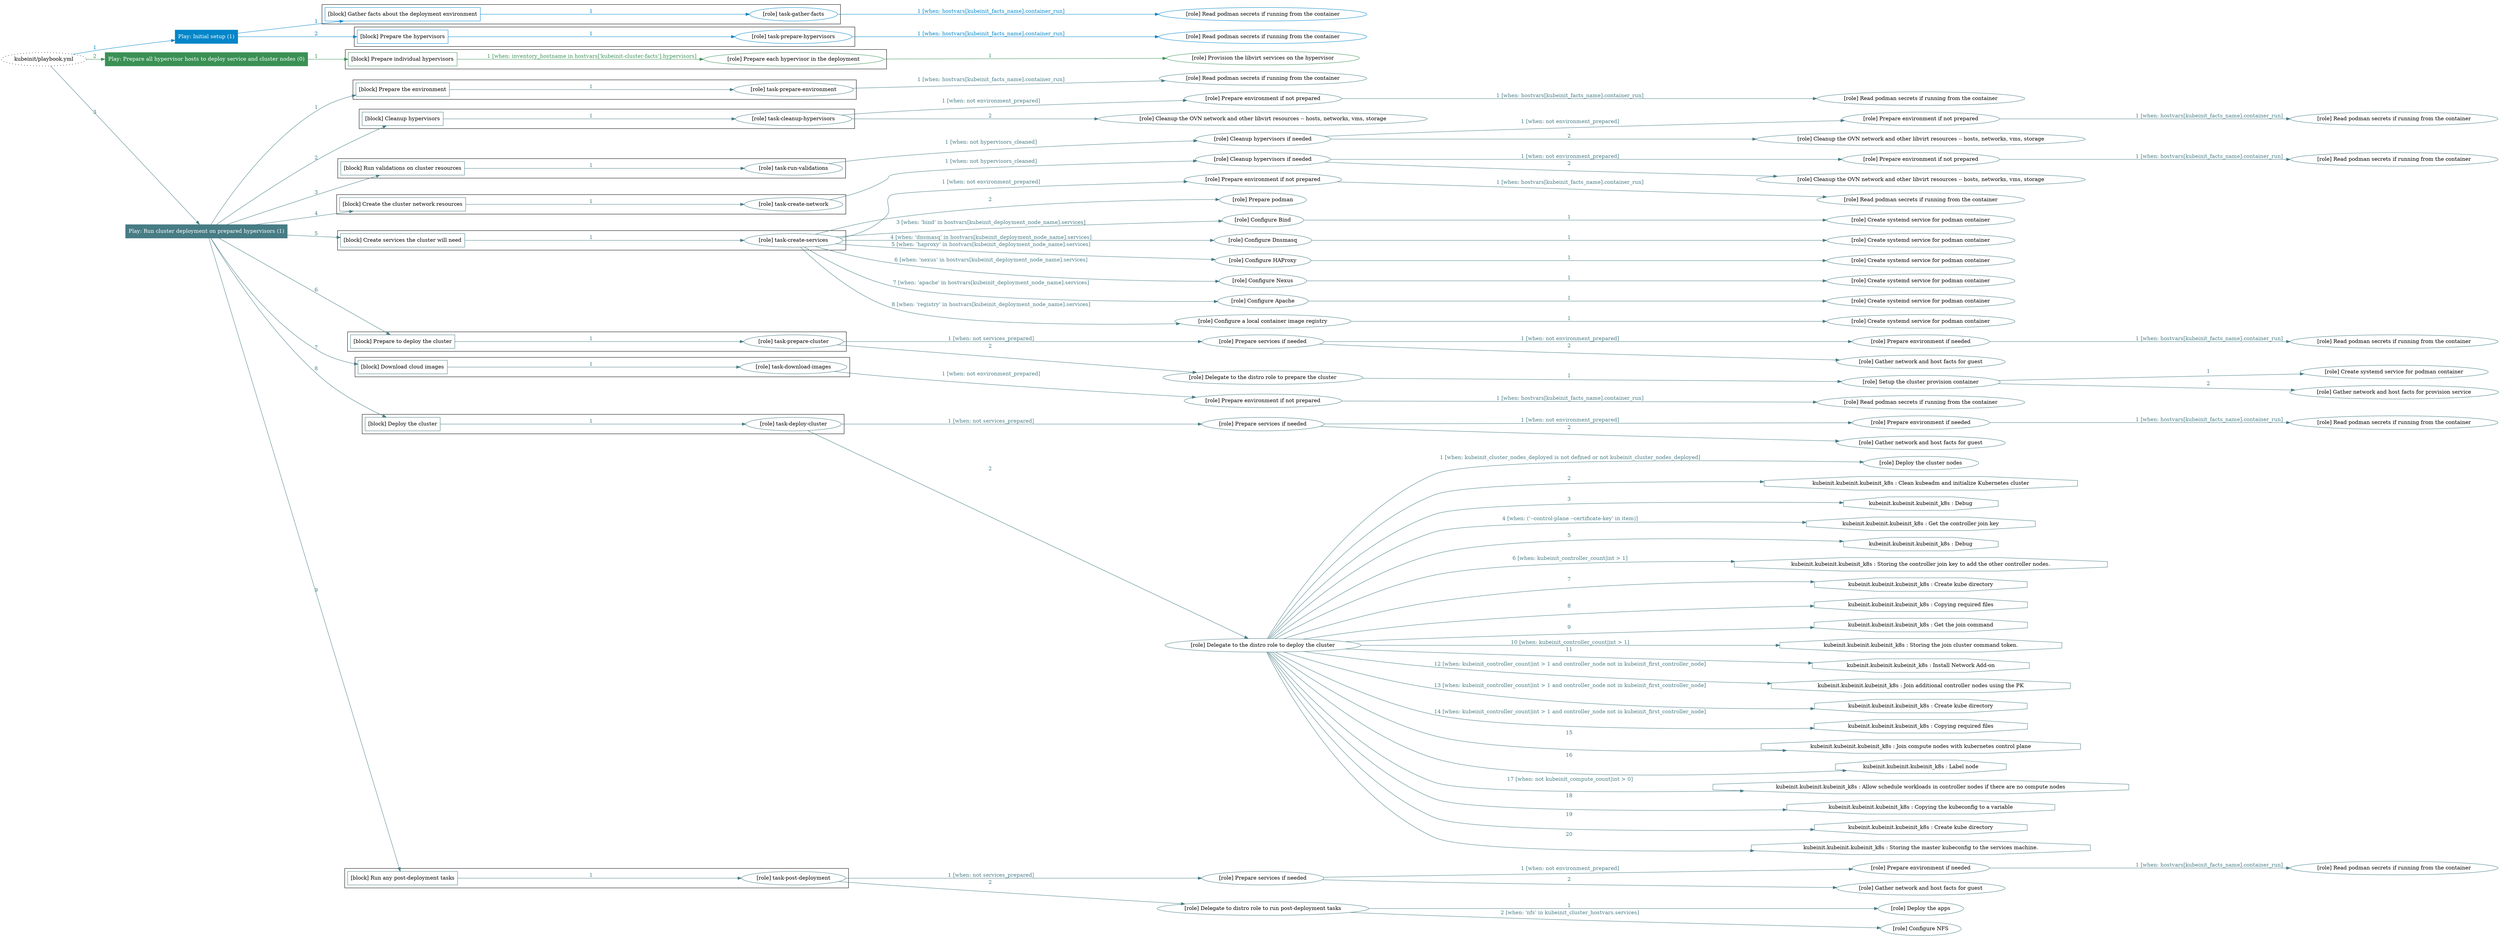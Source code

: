 digraph {
	graph [concentrate=true ordering=in rankdir=LR ratio=fill]
	edge [esep=5 sep=10]
	"kubeinit/playbook.yml" [id=root_node style=dotted]
	play_6cb588eb [label="Play: Initial setup (1)" color="#0386c9" fontcolor="#ffffff" id=play_6cb588eb shape=box style=filled tooltip=localhost]
	"kubeinit/playbook.yml" -> play_6cb588eb [label="1 " color="#0386c9" fontcolor="#0386c9" id=edge_c826baec labeltooltip="1 " tooltip="1 "]
	subgraph "Read podman secrets if running from the container" {
		role_0850a6f2 [label="[role] Read podman secrets if running from the container" color="#0386c9" id=role_0850a6f2 tooltip="Read podman secrets if running from the container"]
	}
	subgraph "task-gather-facts" {
		role_b28fa9da [label="[role] task-gather-facts" color="#0386c9" id=role_b28fa9da tooltip="task-gather-facts"]
		role_b28fa9da -> role_0850a6f2 [label="1 [when: hostvars[kubeinit_facts_name].container_run]" color="#0386c9" fontcolor="#0386c9" id=edge_661ccdca labeltooltip="1 [when: hostvars[kubeinit_facts_name].container_run]" tooltip="1 [when: hostvars[kubeinit_facts_name].container_run]"]
	}
	subgraph "Read podman secrets if running from the container" {
		role_0813ef08 [label="[role] Read podman secrets if running from the container" color="#0386c9" id=role_0813ef08 tooltip="Read podman secrets if running from the container"]
	}
	subgraph "task-prepare-hypervisors" {
		role_b59c462d [label="[role] task-prepare-hypervisors" color="#0386c9" id=role_b59c462d tooltip="task-prepare-hypervisors"]
		role_b59c462d -> role_0813ef08 [label="1 [when: hostvars[kubeinit_facts_name].container_run]" color="#0386c9" fontcolor="#0386c9" id=edge_42d465e4 labeltooltip="1 [when: hostvars[kubeinit_facts_name].container_run]" tooltip="1 [when: hostvars[kubeinit_facts_name].container_run]"]
	}
	subgraph "Play: Initial setup (1)" {
		play_6cb588eb -> block_cff8b798 [label=1 color="#0386c9" fontcolor="#0386c9" id=edge_0bc32b19 labeltooltip=1 tooltip=1]
		subgraph cluster_block_cff8b798 {
			block_cff8b798 [label="[block] Gather facts about the deployment environment" color="#0386c9" id=block_cff8b798 labeltooltip="Gather facts about the deployment environment" shape=box tooltip="Gather facts about the deployment environment"]
			block_cff8b798 -> role_b28fa9da [label="1 " color="#0386c9" fontcolor="#0386c9" id=edge_4b6f4cd3 labeltooltip="1 " tooltip="1 "]
		}
		play_6cb588eb -> block_6073adf3 [label=2 color="#0386c9" fontcolor="#0386c9" id=edge_b98c8839 labeltooltip=2 tooltip=2]
		subgraph cluster_block_6073adf3 {
			block_6073adf3 [label="[block] Prepare the hypervisors" color="#0386c9" id=block_6073adf3 labeltooltip="Prepare the hypervisors" shape=box tooltip="Prepare the hypervisors"]
			block_6073adf3 -> role_b59c462d [label="1 " color="#0386c9" fontcolor="#0386c9" id=edge_b4f8f532 labeltooltip="1 " tooltip="1 "]
		}
	}
	play_6f6f06a5 [label="Play: Prepare all hypervisor hosts to deploy service and cluster nodes (0)" color="#3b9155" fontcolor="#ffffff" id=play_6f6f06a5 shape=box style=filled tooltip="Play: Prepare all hypervisor hosts to deploy service and cluster nodes (0)"]
	"kubeinit/playbook.yml" -> play_6f6f06a5 [label="2 " color="#3b9155" fontcolor="#3b9155" id=edge_e6bb33ae labeltooltip="2 " tooltip="2 "]
	subgraph "Provision the libvirt services on the hypervisor" {
		role_9bf2bac5 [label="[role] Provision the libvirt services on the hypervisor" color="#3b9155" id=role_9bf2bac5 tooltip="Provision the libvirt services on the hypervisor"]
	}
	subgraph "Prepare each hypervisor in the deployment" {
		role_5d751ca0 [label="[role] Prepare each hypervisor in the deployment" color="#3b9155" id=role_5d751ca0 tooltip="Prepare each hypervisor in the deployment"]
		role_5d751ca0 -> role_9bf2bac5 [label="1 " color="#3b9155" fontcolor="#3b9155" id=edge_935675e4 labeltooltip="1 " tooltip="1 "]
	}
	subgraph "Play: Prepare all hypervisor hosts to deploy service and cluster nodes (0)" {
		play_6f6f06a5 -> block_b9990b09 [label=1 color="#3b9155" fontcolor="#3b9155" id=edge_5b32f33f labeltooltip=1 tooltip=1]
		subgraph cluster_block_b9990b09 {
			block_b9990b09 [label="[block] Prepare individual hypervisors" color="#3b9155" id=block_b9990b09 labeltooltip="Prepare individual hypervisors" shape=box tooltip="Prepare individual hypervisors"]
			block_b9990b09 -> role_5d751ca0 [label="1 [when: inventory_hostname in hostvars['kubeinit-cluster-facts'].hypervisors]" color="#3b9155" fontcolor="#3b9155" id=edge_091397f2 labeltooltip="1 [when: inventory_hostname in hostvars['kubeinit-cluster-facts'].hypervisors]" tooltip="1 [when: inventory_hostname in hostvars['kubeinit-cluster-facts'].hypervisors]"]
		}
	}
	play_2b6cc9cb [label="Play: Run cluster deployment on prepared hypervisors (1)" color="#477c85" fontcolor="#ffffff" id=play_2b6cc9cb shape=box style=filled tooltip=localhost]
	"kubeinit/playbook.yml" -> play_2b6cc9cb [label="3 " color="#477c85" fontcolor="#477c85" id=edge_8e54ecdb labeltooltip="3 " tooltip="3 "]
	subgraph "Read podman secrets if running from the container" {
		role_98806309 [label="[role] Read podman secrets if running from the container" color="#477c85" id=role_98806309 tooltip="Read podman secrets if running from the container"]
	}
	subgraph "task-prepare-environment" {
		role_909d42de [label="[role] task-prepare-environment" color="#477c85" id=role_909d42de tooltip="task-prepare-environment"]
		role_909d42de -> role_98806309 [label="1 [when: hostvars[kubeinit_facts_name].container_run]" color="#477c85" fontcolor="#477c85" id=edge_c4e6f91a labeltooltip="1 [when: hostvars[kubeinit_facts_name].container_run]" tooltip="1 [when: hostvars[kubeinit_facts_name].container_run]"]
	}
	subgraph "Read podman secrets if running from the container" {
		role_7a86edf4 [label="[role] Read podman secrets if running from the container" color="#477c85" id=role_7a86edf4 tooltip="Read podman secrets if running from the container"]
	}
	subgraph "Prepare environment if not prepared" {
		role_a33c214c [label="[role] Prepare environment if not prepared" color="#477c85" id=role_a33c214c tooltip="Prepare environment if not prepared"]
		role_a33c214c -> role_7a86edf4 [label="1 [when: hostvars[kubeinit_facts_name].container_run]" color="#477c85" fontcolor="#477c85" id=edge_7b547b05 labeltooltip="1 [when: hostvars[kubeinit_facts_name].container_run]" tooltip="1 [when: hostvars[kubeinit_facts_name].container_run]"]
	}
	subgraph "Cleanup the OVN network and other libvirt resources -- hosts, networks, vms, storage" {
		role_9cd5b5be [label="[role] Cleanup the OVN network and other libvirt resources -- hosts, networks, vms, storage" color="#477c85" id=role_9cd5b5be tooltip="Cleanup the OVN network and other libvirt resources -- hosts, networks, vms, storage"]
	}
	subgraph "task-cleanup-hypervisors" {
		role_5c43ac18 [label="[role] task-cleanup-hypervisors" color="#477c85" id=role_5c43ac18 tooltip="task-cleanup-hypervisors"]
		role_5c43ac18 -> role_a33c214c [label="1 [when: not environment_prepared]" color="#477c85" fontcolor="#477c85" id=edge_ba21d691 labeltooltip="1 [when: not environment_prepared]" tooltip="1 [when: not environment_prepared]"]
		role_5c43ac18 -> role_9cd5b5be [label="2 " color="#477c85" fontcolor="#477c85" id=edge_a0715e7a labeltooltip="2 " tooltip="2 "]
	}
	subgraph "Read podman secrets if running from the container" {
		role_f4d3f996 [label="[role] Read podman secrets if running from the container" color="#477c85" id=role_f4d3f996 tooltip="Read podman secrets if running from the container"]
	}
	subgraph "Prepare environment if not prepared" {
		role_feb32972 [label="[role] Prepare environment if not prepared" color="#477c85" id=role_feb32972 tooltip="Prepare environment if not prepared"]
		role_feb32972 -> role_f4d3f996 [label="1 [when: hostvars[kubeinit_facts_name].container_run]" color="#477c85" fontcolor="#477c85" id=edge_21c442f0 labeltooltip="1 [when: hostvars[kubeinit_facts_name].container_run]" tooltip="1 [when: hostvars[kubeinit_facts_name].container_run]"]
	}
	subgraph "Cleanup the OVN network and other libvirt resources -- hosts, networks, vms, storage" {
		role_a7917b3e [label="[role] Cleanup the OVN network and other libvirt resources -- hosts, networks, vms, storage" color="#477c85" id=role_a7917b3e tooltip="Cleanup the OVN network and other libvirt resources -- hosts, networks, vms, storage"]
	}
	subgraph "Cleanup hypervisors if needed" {
		role_3c81341a [label="[role] Cleanup hypervisors if needed" color="#477c85" id=role_3c81341a tooltip="Cleanup hypervisors if needed"]
		role_3c81341a -> role_feb32972 [label="1 [when: not environment_prepared]" color="#477c85" fontcolor="#477c85" id=edge_92bc6b2c labeltooltip="1 [when: not environment_prepared]" tooltip="1 [when: not environment_prepared]"]
		role_3c81341a -> role_a7917b3e [label="2 " color="#477c85" fontcolor="#477c85" id=edge_3d64f444 labeltooltip="2 " tooltip="2 "]
	}
	subgraph "task-run-validations" {
		role_feee7f13 [label="[role] task-run-validations" color="#477c85" id=role_feee7f13 tooltip="task-run-validations"]
		role_feee7f13 -> role_3c81341a [label="1 [when: not hypervisors_cleaned]" color="#477c85" fontcolor="#477c85" id=edge_43aa9c71 labeltooltip="1 [when: not hypervisors_cleaned]" tooltip="1 [when: not hypervisors_cleaned]"]
	}
	subgraph "Read podman secrets if running from the container" {
		role_d4a559c6 [label="[role] Read podman secrets if running from the container" color="#477c85" id=role_d4a559c6 tooltip="Read podman secrets if running from the container"]
	}
	subgraph "Prepare environment if not prepared" {
		role_7858eb91 [label="[role] Prepare environment if not prepared" color="#477c85" id=role_7858eb91 tooltip="Prepare environment if not prepared"]
		role_7858eb91 -> role_d4a559c6 [label="1 [when: hostvars[kubeinit_facts_name].container_run]" color="#477c85" fontcolor="#477c85" id=edge_e299cfa4 labeltooltip="1 [when: hostvars[kubeinit_facts_name].container_run]" tooltip="1 [when: hostvars[kubeinit_facts_name].container_run]"]
	}
	subgraph "Cleanup the OVN network and other libvirt resources -- hosts, networks, vms, storage" {
		role_ccda6428 [label="[role] Cleanup the OVN network and other libvirt resources -- hosts, networks, vms, storage" color="#477c85" id=role_ccda6428 tooltip="Cleanup the OVN network and other libvirt resources -- hosts, networks, vms, storage"]
	}
	subgraph "Cleanup hypervisors if needed" {
		role_d8fa9434 [label="[role] Cleanup hypervisors if needed" color="#477c85" id=role_d8fa9434 tooltip="Cleanup hypervisors if needed"]
		role_d8fa9434 -> role_7858eb91 [label="1 [when: not environment_prepared]" color="#477c85" fontcolor="#477c85" id=edge_944ea216 labeltooltip="1 [when: not environment_prepared]" tooltip="1 [when: not environment_prepared]"]
		role_d8fa9434 -> role_ccda6428 [label="2 " color="#477c85" fontcolor="#477c85" id=edge_125010ce labeltooltip="2 " tooltip="2 "]
	}
	subgraph "task-create-network" {
		role_d171af06 [label="[role] task-create-network" color="#477c85" id=role_d171af06 tooltip="task-create-network"]
		role_d171af06 -> role_d8fa9434 [label="1 [when: not hypervisors_cleaned]" color="#477c85" fontcolor="#477c85" id=edge_b1c99292 labeltooltip="1 [when: not hypervisors_cleaned]" tooltip="1 [when: not hypervisors_cleaned]"]
	}
	subgraph "Read podman secrets if running from the container" {
		role_2ed52979 [label="[role] Read podman secrets if running from the container" color="#477c85" id=role_2ed52979 tooltip="Read podman secrets if running from the container"]
	}
	subgraph "Prepare environment if not prepared" {
		role_17fa0854 [label="[role] Prepare environment if not prepared" color="#477c85" id=role_17fa0854 tooltip="Prepare environment if not prepared"]
		role_17fa0854 -> role_2ed52979 [label="1 [when: hostvars[kubeinit_facts_name].container_run]" color="#477c85" fontcolor="#477c85" id=edge_a308fb01 labeltooltip="1 [when: hostvars[kubeinit_facts_name].container_run]" tooltip="1 [when: hostvars[kubeinit_facts_name].container_run]"]
	}
	subgraph "Prepare podman" {
		role_a526ac97 [label="[role] Prepare podman" color="#477c85" id=role_a526ac97 tooltip="Prepare podman"]
	}
	subgraph "Create systemd service for podman container" {
		role_3d2cd318 [label="[role] Create systemd service for podman container" color="#477c85" id=role_3d2cd318 tooltip="Create systemd service for podman container"]
	}
	subgraph "Configure Bind" {
		role_7ed18835 [label="[role] Configure Bind" color="#477c85" id=role_7ed18835 tooltip="Configure Bind"]
		role_7ed18835 -> role_3d2cd318 [label="1 " color="#477c85" fontcolor="#477c85" id=edge_09115f49 labeltooltip="1 " tooltip="1 "]
	}
	subgraph "Create systemd service for podman container" {
		role_0d537c93 [label="[role] Create systemd service for podman container" color="#477c85" id=role_0d537c93 tooltip="Create systemd service for podman container"]
	}
	subgraph "Configure Dnsmasq" {
		role_e246de63 [label="[role] Configure Dnsmasq" color="#477c85" id=role_e246de63 tooltip="Configure Dnsmasq"]
		role_e246de63 -> role_0d537c93 [label="1 " color="#477c85" fontcolor="#477c85" id=edge_c1cf1215 labeltooltip="1 " tooltip="1 "]
	}
	subgraph "Create systemd service for podman container" {
		role_6798644f [label="[role] Create systemd service for podman container" color="#477c85" id=role_6798644f tooltip="Create systemd service for podman container"]
	}
	subgraph "Configure HAProxy" {
		role_e80a51d5 [label="[role] Configure HAProxy" color="#477c85" id=role_e80a51d5 tooltip="Configure HAProxy"]
		role_e80a51d5 -> role_6798644f [label="1 " color="#477c85" fontcolor="#477c85" id=edge_b68033a1 labeltooltip="1 " tooltip="1 "]
	}
	subgraph "Create systemd service for podman container" {
		role_08f41c39 [label="[role] Create systemd service for podman container" color="#477c85" id=role_08f41c39 tooltip="Create systemd service for podman container"]
	}
	subgraph "Configure Nexus" {
		role_67a16356 [label="[role] Configure Nexus" color="#477c85" id=role_67a16356 tooltip="Configure Nexus"]
		role_67a16356 -> role_08f41c39 [label="1 " color="#477c85" fontcolor="#477c85" id=edge_9e620038 labeltooltip="1 " tooltip="1 "]
	}
	subgraph "Create systemd service for podman container" {
		role_08d0f494 [label="[role] Create systemd service for podman container" color="#477c85" id=role_08d0f494 tooltip="Create systemd service for podman container"]
	}
	subgraph "Configure Apache" {
		role_c7f26f79 [label="[role] Configure Apache" color="#477c85" id=role_c7f26f79 tooltip="Configure Apache"]
		role_c7f26f79 -> role_08d0f494 [label="1 " color="#477c85" fontcolor="#477c85" id=edge_8ea99178 labeltooltip="1 " tooltip="1 "]
	}
	subgraph "Create systemd service for podman container" {
		role_4173e7e4 [label="[role] Create systemd service for podman container" color="#477c85" id=role_4173e7e4 tooltip="Create systemd service for podman container"]
	}
	subgraph "Configure a local container image registry" {
		role_0f6263aa [label="[role] Configure a local container image registry" color="#477c85" id=role_0f6263aa tooltip="Configure a local container image registry"]
		role_0f6263aa -> role_4173e7e4 [label="1 " color="#477c85" fontcolor="#477c85" id=edge_23d54898 labeltooltip="1 " tooltip="1 "]
	}
	subgraph "task-create-services" {
		role_9bdd8db9 [label="[role] task-create-services" color="#477c85" id=role_9bdd8db9 tooltip="task-create-services"]
		role_9bdd8db9 -> role_17fa0854 [label="1 [when: not environment_prepared]" color="#477c85" fontcolor="#477c85" id=edge_8b47a30e labeltooltip="1 [when: not environment_prepared]" tooltip="1 [when: not environment_prepared]"]
		role_9bdd8db9 -> role_a526ac97 [label="2 " color="#477c85" fontcolor="#477c85" id=edge_4d3125da labeltooltip="2 " tooltip="2 "]
		role_9bdd8db9 -> role_7ed18835 [label="3 [when: 'bind' in hostvars[kubeinit_deployment_node_name].services]" color="#477c85" fontcolor="#477c85" id=edge_6a66d6dd labeltooltip="3 [when: 'bind' in hostvars[kubeinit_deployment_node_name].services]" tooltip="3 [when: 'bind' in hostvars[kubeinit_deployment_node_name].services]"]
		role_9bdd8db9 -> role_e246de63 [label="4 [when: 'dnsmasq' in hostvars[kubeinit_deployment_node_name].services]" color="#477c85" fontcolor="#477c85" id=edge_5eaec630 labeltooltip="4 [when: 'dnsmasq' in hostvars[kubeinit_deployment_node_name].services]" tooltip="4 [when: 'dnsmasq' in hostvars[kubeinit_deployment_node_name].services]"]
		role_9bdd8db9 -> role_e80a51d5 [label="5 [when: 'haproxy' in hostvars[kubeinit_deployment_node_name].services]" color="#477c85" fontcolor="#477c85" id=edge_9c5eeab2 labeltooltip="5 [when: 'haproxy' in hostvars[kubeinit_deployment_node_name].services]" tooltip="5 [when: 'haproxy' in hostvars[kubeinit_deployment_node_name].services]"]
		role_9bdd8db9 -> role_67a16356 [label="6 [when: 'nexus' in hostvars[kubeinit_deployment_node_name].services]" color="#477c85" fontcolor="#477c85" id=edge_7b40f6b9 labeltooltip="6 [when: 'nexus' in hostvars[kubeinit_deployment_node_name].services]" tooltip="6 [when: 'nexus' in hostvars[kubeinit_deployment_node_name].services]"]
		role_9bdd8db9 -> role_c7f26f79 [label="7 [when: 'apache' in hostvars[kubeinit_deployment_node_name].services]" color="#477c85" fontcolor="#477c85" id=edge_d0bb6594 labeltooltip="7 [when: 'apache' in hostvars[kubeinit_deployment_node_name].services]" tooltip="7 [when: 'apache' in hostvars[kubeinit_deployment_node_name].services]"]
		role_9bdd8db9 -> role_0f6263aa [label="8 [when: 'registry' in hostvars[kubeinit_deployment_node_name].services]" color="#477c85" fontcolor="#477c85" id=edge_79443e60 labeltooltip="8 [when: 'registry' in hostvars[kubeinit_deployment_node_name].services]" tooltip="8 [when: 'registry' in hostvars[kubeinit_deployment_node_name].services]"]
	}
	subgraph "Read podman secrets if running from the container" {
		role_2ad9f361 [label="[role] Read podman secrets if running from the container" color="#477c85" id=role_2ad9f361 tooltip="Read podman secrets if running from the container"]
	}
	subgraph "Prepare environment if needed" {
		role_fcd3c9c9 [label="[role] Prepare environment if needed" color="#477c85" id=role_fcd3c9c9 tooltip="Prepare environment if needed"]
		role_fcd3c9c9 -> role_2ad9f361 [label="1 [when: hostvars[kubeinit_facts_name].container_run]" color="#477c85" fontcolor="#477c85" id=edge_349568e8 labeltooltip="1 [when: hostvars[kubeinit_facts_name].container_run]" tooltip="1 [when: hostvars[kubeinit_facts_name].container_run]"]
	}
	subgraph "Gather network and host facts for guest" {
		role_ac36bc5c [label="[role] Gather network and host facts for guest" color="#477c85" id=role_ac36bc5c tooltip="Gather network and host facts for guest"]
	}
	subgraph "Prepare services if needed" {
		role_46e99661 [label="[role] Prepare services if needed" color="#477c85" id=role_46e99661 tooltip="Prepare services if needed"]
		role_46e99661 -> role_fcd3c9c9 [label="1 [when: not environment_prepared]" color="#477c85" fontcolor="#477c85" id=edge_1dd3893c labeltooltip="1 [when: not environment_prepared]" tooltip="1 [when: not environment_prepared]"]
		role_46e99661 -> role_ac36bc5c [label="2 " color="#477c85" fontcolor="#477c85" id=edge_c42401c3 labeltooltip="2 " tooltip="2 "]
	}
	subgraph "Create systemd service for podman container" {
		role_84c8f530 [label="[role] Create systemd service for podman container" color="#477c85" id=role_84c8f530 tooltip="Create systemd service for podman container"]
	}
	subgraph "Gather network and host facts for provision service" {
		role_9618acc8 [label="[role] Gather network and host facts for provision service" color="#477c85" id=role_9618acc8 tooltip="Gather network and host facts for provision service"]
	}
	subgraph "Setup the cluster provision container" {
		role_336d62ce [label="[role] Setup the cluster provision container" color="#477c85" id=role_336d62ce tooltip="Setup the cluster provision container"]
		role_336d62ce -> role_84c8f530 [label="1 " color="#477c85" fontcolor="#477c85" id=edge_65bd715d labeltooltip="1 " tooltip="1 "]
		role_336d62ce -> role_9618acc8 [label="2 " color="#477c85" fontcolor="#477c85" id=edge_b57c6ee1 labeltooltip="2 " tooltip="2 "]
	}
	subgraph "Delegate to the distro role to prepare the cluster" {
		role_2984442d [label="[role] Delegate to the distro role to prepare the cluster" color="#477c85" id=role_2984442d tooltip="Delegate to the distro role to prepare the cluster"]
		role_2984442d -> role_336d62ce [label="1 " color="#477c85" fontcolor="#477c85" id=edge_ceeaecf3 labeltooltip="1 " tooltip="1 "]
	}
	subgraph "task-prepare-cluster" {
		role_c2be6d0b [label="[role] task-prepare-cluster" color="#477c85" id=role_c2be6d0b tooltip="task-prepare-cluster"]
		role_c2be6d0b -> role_46e99661 [label="1 [when: not services_prepared]" color="#477c85" fontcolor="#477c85" id=edge_a0d26a90 labeltooltip="1 [when: not services_prepared]" tooltip="1 [when: not services_prepared]"]
		role_c2be6d0b -> role_2984442d [label="2 " color="#477c85" fontcolor="#477c85" id=edge_5ae30799 labeltooltip="2 " tooltip="2 "]
	}
	subgraph "Read podman secrets if running from the container" {
		role_5dfa12bd [label="[role] Read podman secrets if running from the container" color="#477c85" id=role_5dfa12bd tooltip="Read podman secrets if running from the container"]
	}
	subgraph "Prepare environment if not prepared" {
		role_ebe6f8ba [label="[role] Prepare environment if not prepared" color="#477c85" id=role_ebe6f8ba tooltip="Prepare environment if not prepared"]
		role_ebe6f8ba -> role_5dfa12bd [label="1 [when: hostvars[kubeinit_facts_name].container_run]" color="#477c85" fontcolor="#477c85" id=edge_0ff35622 labeltooltip="1 [when: hostvars[kubeinit_facts_name].container_run]" tooltip="1 [when: hostvars[kubeinit_facts_name].container_run]"]
	}
	subgraph "task-download-images" {
		role_e2dc3203 [label="[role] task-download-images" color="#477c85" id=role_e2dc3203 tooltip="task-download-images"]
		role_e2dc3203 -> role_ebe6f8ba [label="1 [when: not environment_prepared]" color="#477c85" fontcolor="#477c85" id=edge_e3527dc4 labeltooltip="1 [when: not environment_prepared]" tooltip="1 [when: not environment_prepared]"]
	}
	subgraph "Read podman secrets if running from the container" {
		role_c663252d [label="[role] Read podman secrets if running from the container" color="#477c85" id=role_c663252d tooltip="Read podman secrets if running from the container"]
	}
	subgraph "Prepare environment if needed" {
		role_623256d0 [label="[role] Prepare environment if needed" color="#477c85" id=role_623256d0 tooltip="Prepare environment if needed"]
		role_623256d0 -> role_c663252d [label="1 [when: hostvars[kubeinit_facts_name].container_run]" color="#477c85" fontcolor="#477c85" id=edge_86b64e97 labeltooltip="1 [when: hostvars[kubeinit_facts_name].container_run]" tooltip="1 [when: hostvars[kubeinit_facts_name].container_run]"]
	}
	subgraph "Gather network and host facts for guest" {
		role_f339e404 [label="[role] Gather network and host facts for guest" color="#477c85" id=role_f339e404 tooltip="Gather network and host facts for guest"]
	}
	subgraph "Prepare services if needed" {
		role_4df74e14 [label="[role] Prepare services if needed" color="#477c85" id=role_4df74e14 tooltip="Prepare services if needed"]
		role_4df74e14 -> role_623256d0 [label="1 [when: not environment_prepared]" color="#477c85" fontcolor="#477c85" id=edge_7ee8b347 labeltooltip="1 [when: not environment_prepared]" tooltip="1 [when: not environment_prepared]"]
		role_4df74e14 -> role_f339e404 [label="2 " color="#477c85" fontcolor="#477c85" id=edge_c871ebf1 labeltooltip="2 " tooltip="2 "]
	}
	subgraph "Deploy the cluster nodes" {
		role_4d6130f2 [label="[role] Deploy the cluster nodes" color="#477c85" id=role_4d6130f2 tooltip="Deploy the cluster nodes"]
	}
	subgraph "Delegate to the distro role to deploy the cluster" {
		role_e1fc4b0b [label="[role] Delegate to the distro role to deploy the cluster" color="#477c85" id=role_e1fc4b0b tooltip="Delegate to the distro role to deploy the cluster"]
		role_e1fc4b0b -> role_4d6130f2 [label="1 [when: kubeinit_cluster_nodes_deployed is not defined or not kubeinit_cluster_nodes_deployed]" color="#477c85" fontcolor="#477c85" id=edge_9b410ccc labeltooltip="1 [when: kubeinit_cluster_nodes_deployed is not defined or not kubeinit_cluster_nodes_deployed]" tooltip="1 [when: kubeinit_cluster_nodes_deployed is not defined or not kubeinit_cluster_nodes_deployed]"]
		task_39606130 [label="kubeinit.kubeinit.kubeinit_k8s : Clean kubeadm and initialize Kubernetes cluster" color="#477c85" id=task_39606130 shape=octagon tooltip="kubeinit.kubeinit.kubeinit_k8s : Clean kubeadm and initialize Kubernetes cluster"]
		role_e1fc4b0b -> task_39606130 [label="2 " color="#477c85" fontcolor="#477c85" id=edge_7d759bef labeltooltip="2 " tooltip="2 "]
		task_2d938cdc [label="kubeinit.kubeinit.kubeinit_k8s : Debug" color="#477c85" id=task_2d938cdc shape=octagon tooltip="kubeinit.kubeinit.kubeinit_k8s : Debug"]
		role_e1fc4b0b -> task_2d938cdc [label="3 " color="#477c85" fontcolor="#477c85" id=edge_9b8a6f78 labeltooltip="3 " tooltip="3 "]
		task_b89d5671 [label="kubeinit.kubeinit.kubeinit_k8s : Get the controller join key" color="#477c85" id=task_b89d5671 shape=octagon tooltip="kubeinit.kubeinit.kubeinit_k8s : Get the controller join key"]
		role_e1fc4b0b -> task_b89d5671 [label="4 [when: ('--control-plane --certificate-key' in item)]" color="#477c85" fontcolor="#477c85" id=edge_fdcbd0c7 labeltooltip="4 [when: ('--control-plane --certificate-key' in item)]" tooltip="4 [when: ('--control-plane --certificate-key' in item)]"]
		task_729cbc0c [label="kubeinit.kubeinit.kubeinit_k8s : Debug" color="#477c85" id=task_729cbc0c shape=octagon tooltip="kubeinit.kubeinit.kubeinit_k8s : Debug"]
		role_e1fc4b0b -> task_729cbc0c [label="5 " color="#477c85" fontcolor="#477c85" id=edge_9b7425a4 labeltooltip="5 " tooltip="5 "]
		task_551e87e1 [label="kubeinit.kubeinit.kubeinit_k8s : Storing the controller join key to add the other controller nodes." color="#477c85" id=task_551e87e1 shape=octagon tooltip="kubeinit.kubeinit.kubeinit_k8s : Storing the controller join key to add the other controller nodes."]
		role_e1fc4b0b -> task_551e87e1 [label="6 [when: kubeinit_controller_count|int > 1]" color="#477c85" fontcolor="#477c85" id=edge_d5d2ecce labeltooltip="6 [when: kubeinit_controller_count|int > 1]" tooltip="6 [when: kubeinit_controller_count|int > 1]"]
		task_f0c968bf [label="kubeinit.kubeinit.kubeinit_k8s : Create kube directory" color="#477c85" id=task_f0c968bf shape=octagon tooltip="kubeinit.kubeinit.kubeinit_k8s : Create kube directory"]
		role_e1fc4b0b -> task_f0c968bf [label="7 " color="#477c85" fontcolor="#477c85" id=edge_2831d5fd labeltooltip="7 " tooltip="7 "]
		task_3f6d406d [label="kubeinit.kubeinit.kubeinit_k8s : Copying required files" color="#477c85" id=task_3f6d406d shape=octagon tooltip="kubeinit.kubeinit.kubeinit_k8s : Copying required files"]
		role_e1fc4b0b -> task_3f6d406d [label="8 " color="#477c85" fontcolor="#477c85" id=edge_a3e1db5b labeltooltip="8 " tooltip="8 "]
		task_825e68a3 [label="kubeinit.kubeinit.kubeinit_k8s : Get the join command" color="#477c85" id=task_825e68a3 shape=octagon tooltip="kubeinit.kubeinit.kubeinit_k8s : Get the join command"]
		role_e1fc4b0b -> task_825e68a3 [label="9 " color="#477c85" fontcolor="#477c85" id=edge_aa298b7e labeltooltip="9 " tooltip="9 "]
		task_1328db48 [label="kubeinit.kubeinit.kubeinit_k8s : Storing the join cluster command token." color="#477c85" id=task_1328db48 shape=octagon tooltip="kubeinit.kubeinit.kubeinit_k8s : Storing the join cluster command token."]
		role_e1fc4b0b -> task_1328db48 [label="10 [when: kubeinit_controller_count|int > 1]" color="#477c85" fontcolor="#477c85" id=edge_95fd88d2 labeltooltip="10 [when: kubeinit_controller_count|int > 1]" tooltip="10 [when: kubeinit_controller_count|int > 1]"]
		task_b7339612 [label="kubeinit.kubeinit.kubeinit_k8s : Install Network Add-on" color="#477c85" id=task_b7339612 shape=octagon tooltip="kubeinit.kubeinit.kubeinit_k8s : Install Network Add-on"]
		role_e1fc4b0b -> task_b7339612 [label="11 " color="#477c85" fontcolor="#477c85" id=edge_fd0e578c labeltooltip="11 " tooltip="11 "]
		task_1b42e782 [label="kubeinit.kubeinit.kubeinit_k8s : Join additional controller nodes using the PK" color="#477c85" id=task_1b42e782 shape=octagon tooltip="kubeinit.kubeinit.kubeinit_k8s : Join additional controller nodes using the PK"]
		role_e1fc4b0b -> task_1b42e782 [label="12 [when: kubeinit_controller_count|int > 1 and controller_node not in kubeinit_first_controller_node]" color="#477c85" fontcolor="#477c85" id=edge_385e6dbe labeltooltip="12 [when: kubeinit_controller_count|int > 1 and controller_node not in kubeinit_first_controller_node]" tooltip="12 [when: kubeinit_controller_count|int > 1 and controller_node not in kubeinit_first_controller_node]"]
		task_080009e7 [label="kubeinit.kubeinit.kubeinit_k8s : Create kube directory" color="#477c85" id=task_080009e7 shape=octagon tooltip="kubeinit.kubeinit.kubeinit_k8s : Create kube directory"]
		role_e1fc4b0b -> task_080009e7 [label="13 [when: kubeinit_controller_count|int > 1 and controller_node not in kubeinit_first_controller_node]" color="#477c85" fontcolor="#477c85" id=edge_74d528a5 labeltooltip="13 [when: kubeinit_controller_count|int > 1 and controller_node not in kubeinit_first_controller_node]" tooltip="13 [when: kubeinit_controller_count|int > 1 and controller_node not in kubeinit_first_controller_node]"]
		task_ced78379 [label="kubeinit.kubeinit.kubeinit_k8s : Copying required files" color="#477c85" id=task_ced78379 shape=octagon tooltip="kubeinit.kubeinit.kubeinit_k8s : Copying required files"]
		role_e1fc4b0b -> task_ced78379 [label="14 [when: kubeinit_controller_count|int > 1 and controller_node not in kubeinit_first_controller_node]" color="#477c85" fontcolor="#477c85" id=edge_f1619c4f labeltooltip="14 [when: kubeinit_controller_count|int > 1 and controller_node not in kubeinit_first_controller_node]" tooltip="14 [when: kubeinit_controller_count|int > 1 and controller_node not in kubeinit_first_controller_node]"]
		task_1e17beee [label="kubeinit.kubeinit.kubeinit_k8s : Join compute nodes with kubernetes control plane" color="#477c85" id=task_1e17beee shape=octagon tooltip="kubeinit.kubeinit.kubeinit_k8s : Join compute nodes with kubernetes control plane"]
		role_e1fc4b0b -> task_1e17beee [label="15 " color="#477c85" fontcolor="#477c85" id=edge_4fc96dbf labeltooltip="15 " tooltip="15 "]
		task_15f7471e [label="kubeinit.kubeinit.kubeinit_k8s : Label node" color="#477c85" id=task_15f7471e shape=octagon tooltip="kubeinit.kubeinit.kubeinit_k8s : Label node"]
		role_e1fc4b0b -> task_15f7471e [label="16 " color="#477c85" fontcolor="#477c85" id=edge_abcfed36 labeltooltip="16 " tooltip="16 "]
		task_bfe05fd7 [label="kubeinit.kubeinit.kubeinit_k8s : Allow schedule workloads in controller nodes if there are no compute nodes" color="#477c85" id=task_bfe05fd7 shape=octagon tooltip="kubeinit.kubeinit.kubeinit_k8s : Allow schedule workloads in controller nodes if there are no compute nodes"]
		role_e1fc4b0b -> task_bfe05fd7 [label="17 [when: not kubeinit_compute_count|int > 0]" color="#477c85" fontcolor="#477c85" id=edge_6add36c9 labeltooltip="17 [when: not kubeinit_compute_count|int > 0]" tooltip="17 [when: not kubeinit_compute_count|int > 0]"]
		task_4cbac400 [label="kubeinit.kubeinit.kubeinit_k8s : Copying the kubeconfig to a variable" color="#477c85" id=task_4cbac400 shape=octagon tooltip="kubeinit.kubeinit.kubeinit_k8s : Copying the kubeconfig to a variable"]
		role_e1fc4b0b -> task_4cbac400 [label="18 " color="#477c85" fontcolor="#477c85" id=edge_ed53b8cd labeltooltip="18 " tooltip="18 "]
		task_5d23abb9 [label="kubeinit.kubeinit.kubeinit_k8s : Create kube directory" color="#477c85" id=task_5d23abb9 shape=octagon tooltip="kubeinit.kubeinit.kubeinit_k8s : Create kube directory"]
		role_e1fc4b0b -> task_5d23abb9 [label="19 " color="#477c85" fontcolor="#477c85" id=edge_ffdd8887 labeltooltip="19 " tooltip="19 "]
		task_c94f43eb [label="kubeinit.kubeinit.kubeinit_k8s : Storing the master kubeconfig to the services machine." color="#477c85" id=task_c94f43eb shape=octagon tooltip="kubeinit.kubeinit.kubeinit_k8s : Storing the master kubeconfig to the services machine."]
		role_e1fc4b0b -> task_c94f43eb [label="20 " color="#477c85" fontcolor="#477c85" id=edge_8b144490 labeltooltip="20 " tooltip="20 "]
	}
	subgraph "task-deploy-cluster" {
		role_ff7e9de6 [label="[role] task-deploy-cluster" color="#477c85" id=role_ff7e9de6 tooltip="task-deploy-cluster"]
		role_ff7e9de6 -> role_4df74e14 [label="1 [when: not services_prepared]" color="#477c85" fontcolor="#477c85" id=edge_794db587 labeltooltip="1 [when: not services_prepared]" tooltip="1 [when: not services_prepared]"]
		role_ff7e9de6 -> role_e1fc4b0b [label="2 " color="#477c85" fontcolor="#477c85" id=edge_23288739 labeltooltip="2 " tooltip="2 "]
	}
	subgraph "Read podman secrets if running from the container" {
		role_54553305 [label="[role] Read podman secrets if running from the container" color="#477c85" id=role_54553305 tooltip="Read podman secrets if running from the container"]
	}
	subgraph "Prepare environment if needed" {
		role_1478f470 [label="[role] Prepare environment if needed" color="#477c85" id=role_1478f470 tooltip="Prepare environment if needed"]
		role_1478f470 -> role_54553305 [label="1 [when: hostvars[kubeinit_facts_name].container_run]" color="#477c85" fontcolor="#477c85" id=edge_02fd0b87 labeltooltip="1 [when: hostvars[kubeinit_facts_name].container_run]" tooltip="1 [when: hostvars[kubeinit_facts_name].container_run]"]
	}
	subgraph "Gather network and host facts for guest" {
		role_2fa5b05f [label="[role] Gather network and host facts for guest" color="#477c85" id=role_2fa5b05f tooltip="Gather network and host facts for guest"]
	}
	subgraph "Prepare services if needed" {
		role_d732cd11 [label="[role] Prepare services if needed" color="#477c85" id=role_d732cd11 tooltip="Prepare services if needed"]
		role_d732cd11 -> role_1478f470 [label="1 [when: not environment_prepared]" color="#477c85" fontcolor="#477c85" id=edge_534d2c6c labeltooltip="1 [when: not environment_prepared]" tooltip="1 [when: not environment_prepared]"]
		role_d732cd11 -> role_2fa5b05f [label="2 " color="#477c85" fontcolor="#477c85" id=edge_60ed0c65 labeltooltip="2 " tooltip="2 "]
	}
	subgraph "Deploy the apps" {
		role_44daa4e8 [label="[role] Deploy the apps" color="#477c85" id=role_44daa4e8 tooltip="Deploy the apps"]
	}
	subgraph "Configure NFS" {
		role_fd73a459 [label="[role] Configure NFS" color="#477c85" id=role_fd73a459 tooltip="Configure NFS"]
	}
	subgraph "Delegate to distro role to run post-deployment tasks" {
		role_3eb60dd9 [label="[role] Delegate to distro role to run post-deployment tasks" color="#477c85" id=role_3eb60dd9 tooltip="Delegate to distro role to run post-deployment tasks"]
		role_3eb60dd9 -> role_44daa4e8 [label="1 " color="#477c85" fontcolor="#477c85" id=edge_84c087d5 labeltooltip="1 " tooltip="1 "]
		role_3eb60dd9 -> role_fd73a459 [label="2 [when: 'nfs' in kubeinit_cluster_hostvars.services]" color="#477c85" fontcolor="#477c85" id=edge_a783c8ec labeltooltip="2 [when: 'nfs' in kubeinit_cluster_hostvars.services]" tooltip="2 [when: 'nfs' in kubeinit_cluster_hostvars.services]"]
	}
	subgraph "task-post-deployment" {
		role_693f2745 [label="[role] task-post-deployment" color="#477c85" id=role_693f2745 tooltip="task-post-deployment"]
		role_693f2745 -> role_d732cd11 [label="1 [when: not services_prepared]" color="#477c85" fontcolor="#477c85" id=edge_4a178f51 labeltooltip="1 [when: not services_prepared]" tooltip="1 [when: not services_prepared]"]
		role_693f2745 -> role_3eb60dd9 [label="2 " color="#477c85" fontcolor="#477c85" id=edge_b0b2861c labeltooltip="2 " tooltip="2 "]
	}
	subgraph "Play: Run cluster deployment on prepared hypervisors (1)" {
		play_2b6cc9cb -> block_85c07e34 [label=1 color="#477c85" fontcolor="#477c85" id=edge_7075990c labeltooltip=1 tooltip=1]
		subgraph cluster_block_85c07e34 {
			block_85c07e34 [label="[block] Prepare the environment" color="#477c85" id=block_85c07e34 labeltooltip="Prepare the environment" shape=box tooltip="Prepare the environment"]
			block_85c07e34 -> role_909d42de [label="1 " color="#477c85" fontcolor="#477c85" id=edge_0fb3e7d1 labeltooltip="1 " tooltip="1 "]
		}
		play_2b6cc9cb -> block_5322354e [label=2 color="#477c85" fontcolor="#477c85" id=edge_89acfd66 labeltooltip=2 tooltip=2]
		subgraph cluster_block_5322354e {
			block_5322354e [label="[block] Cleanup hypervisors" color="#477c85" id=block_5322354e labeltooltip="Cleanup hypervisors" shape=box tooltip="Cleanup hypervisors"]
			block_5322354e -> role_5c43ac18 [label="1 " color="#477c85" fontcolor="#477c85" id=edge_67a3dbb6 labeltooltip="1 " tooltip="1 "]
		}
		play_2b6cc9cb -> block_e4a07b68 [label=3 color="#477c85" fontcolor="#477c85" id=edge_43e58618 labeltooltip=3 tooltip=3]
		subgraph cluster_block_e4a07b68 {
			block_e4a07b68 [label="[block] Run validations on cluster resources" color="#477c85" id=block_e4a07b68 labeltooltip="Run validations on cluster resources" shape=box tooltip="Run validations on cluster resources"]
			block_e4a07b68 -> role_feee7f13 [label="1 " color="#477c85" fontcolor="#477c85" id=edge_e944ed46 labeltooltip="1 " tooltip="1 "]
		}
		play_2b6cc9cb -> block_f8a9493a [label=4 color="#477c85" fontcolor="#477c85" id=edge_4062f483 labeltooltip=4 tooltip=4]
		subgraph cluster_block_f8a9493a {
			block_f8a9493a [label="[block] Create the cluster network resources" color="#477c85" id=block_f8a9493a labeltooltip="Create the cluster network resources" shape=box tooltip="Create the cluster network resources"]
			block_f8a9493a -> role_d171af06 [label="1 " color="#477c85" fontcolor="#477c85" id=edge_16d1bba0 labeltooltip="1 " tooltip="1 "]
		}
		play_2b6cc9cb -> block_70d508d2 [label=5 color="#477c85" fontcolor="#477c85" id=edge_747fcc83 labeltooltip=5 tooltip=5]
		subgraph cluster_block_70d508d2 {
			block_70d508d2 [label="[block] Create services the cluster will need" color="#477c85" id=block_70d508d2 labeltooltip="Create services the cluster will need" shape=box tooltip="Create services the cluster will need"]
			block_70d508d2 -> role_9bdd8db9 [label="1 " color="#477c85" fontcolor="#477c85" id=edge_7ae32edd labeltooltip="1 " tooltip="1 "]
		}
		play_2b6cc9cb -> block_60e3eebe [label=6 color="#477c85" fontcolor="#477c85" id=edge_88175398 labeltooltip=6 tooltip=6]
		subgraph cluster_block_60e3eebe {
			block_60e3eebe [label="[block] Prepare to deploy the cluster" color="#477c85" id=block_60e3eebe labeltooltip="Prepare to deploy the cluster" shape=box tooltip="Prepare to deploy the cluster"]
			block_60e3eebe -> role_c2be6d0b [label="1 " color="#477c85" fontcolor="#477c85" id=edge_001c6882 labeltooltip="1 " tooltip="1 "]
		}
		play_2b6cc9cb -> block_1f895255 [label=7 color="#477c85" fontcolor="#477c85" id=edge_a6491751 labeltooltip=7 tooltip=7]
		subgraph cluster_block_1f895255 {
			block_1f895255 [label="[block] Download cloud images" color="#477c85" id=block_1f895255 labeltooltip="Download cloud images" shape=box tooltip="Download cloud images"]
			block_1f895255 -> role_e2dc3203 [label="1 " color="#477c85" fontcolor="#477c85" id=edge_477e2d77 labeltooltip="1 " tooltip="1 "]
		}
		play_2b6cc9cb -> block_3a5b73bc [label=8 color="#477c85" fontcolor="#477c85" id=edge_39c59d22 labeltooltip=8 tooltip=8]
		subgraph cluster_block_3a5b73bc {
			block_3a5b73bc [label="[block] Deploy the cluster" color="#477c85" id=block_3a5b73bc labeltooltip="Deploy the cluster" shape=box tooltip="Deploy the cluster"]
			block_3a5b73bc -> role_ff7e9de6 [label="1 " color="#477c85" fontcolor="#477c85" id=edge_4c323492 labeltooltip="1 " tooltip="1 "]
		}
		play_2b6cc9cb -> block_1017845d [label=9 color="#477c85" fontcolor="#477c85" id=edge_142bda15 labeltooltip=9 tooltip=9]
		subgraph cluster_block_1017845d {
			block_1017845d [label="[block] Run any post-deployment tasks" color="#477c85" id=block_1017845d labeltooltip="Run any post-deployment tasks" shape=box tooltip="Run any post-deployment tasks"]
			block_1017845d -> role_693f2745 [label="1 " color="#477c85" fontcolor="#477c85" id=edge_75e37fc4 labeltooltip="1 " tooltip="1 "]
		}
	}
}
